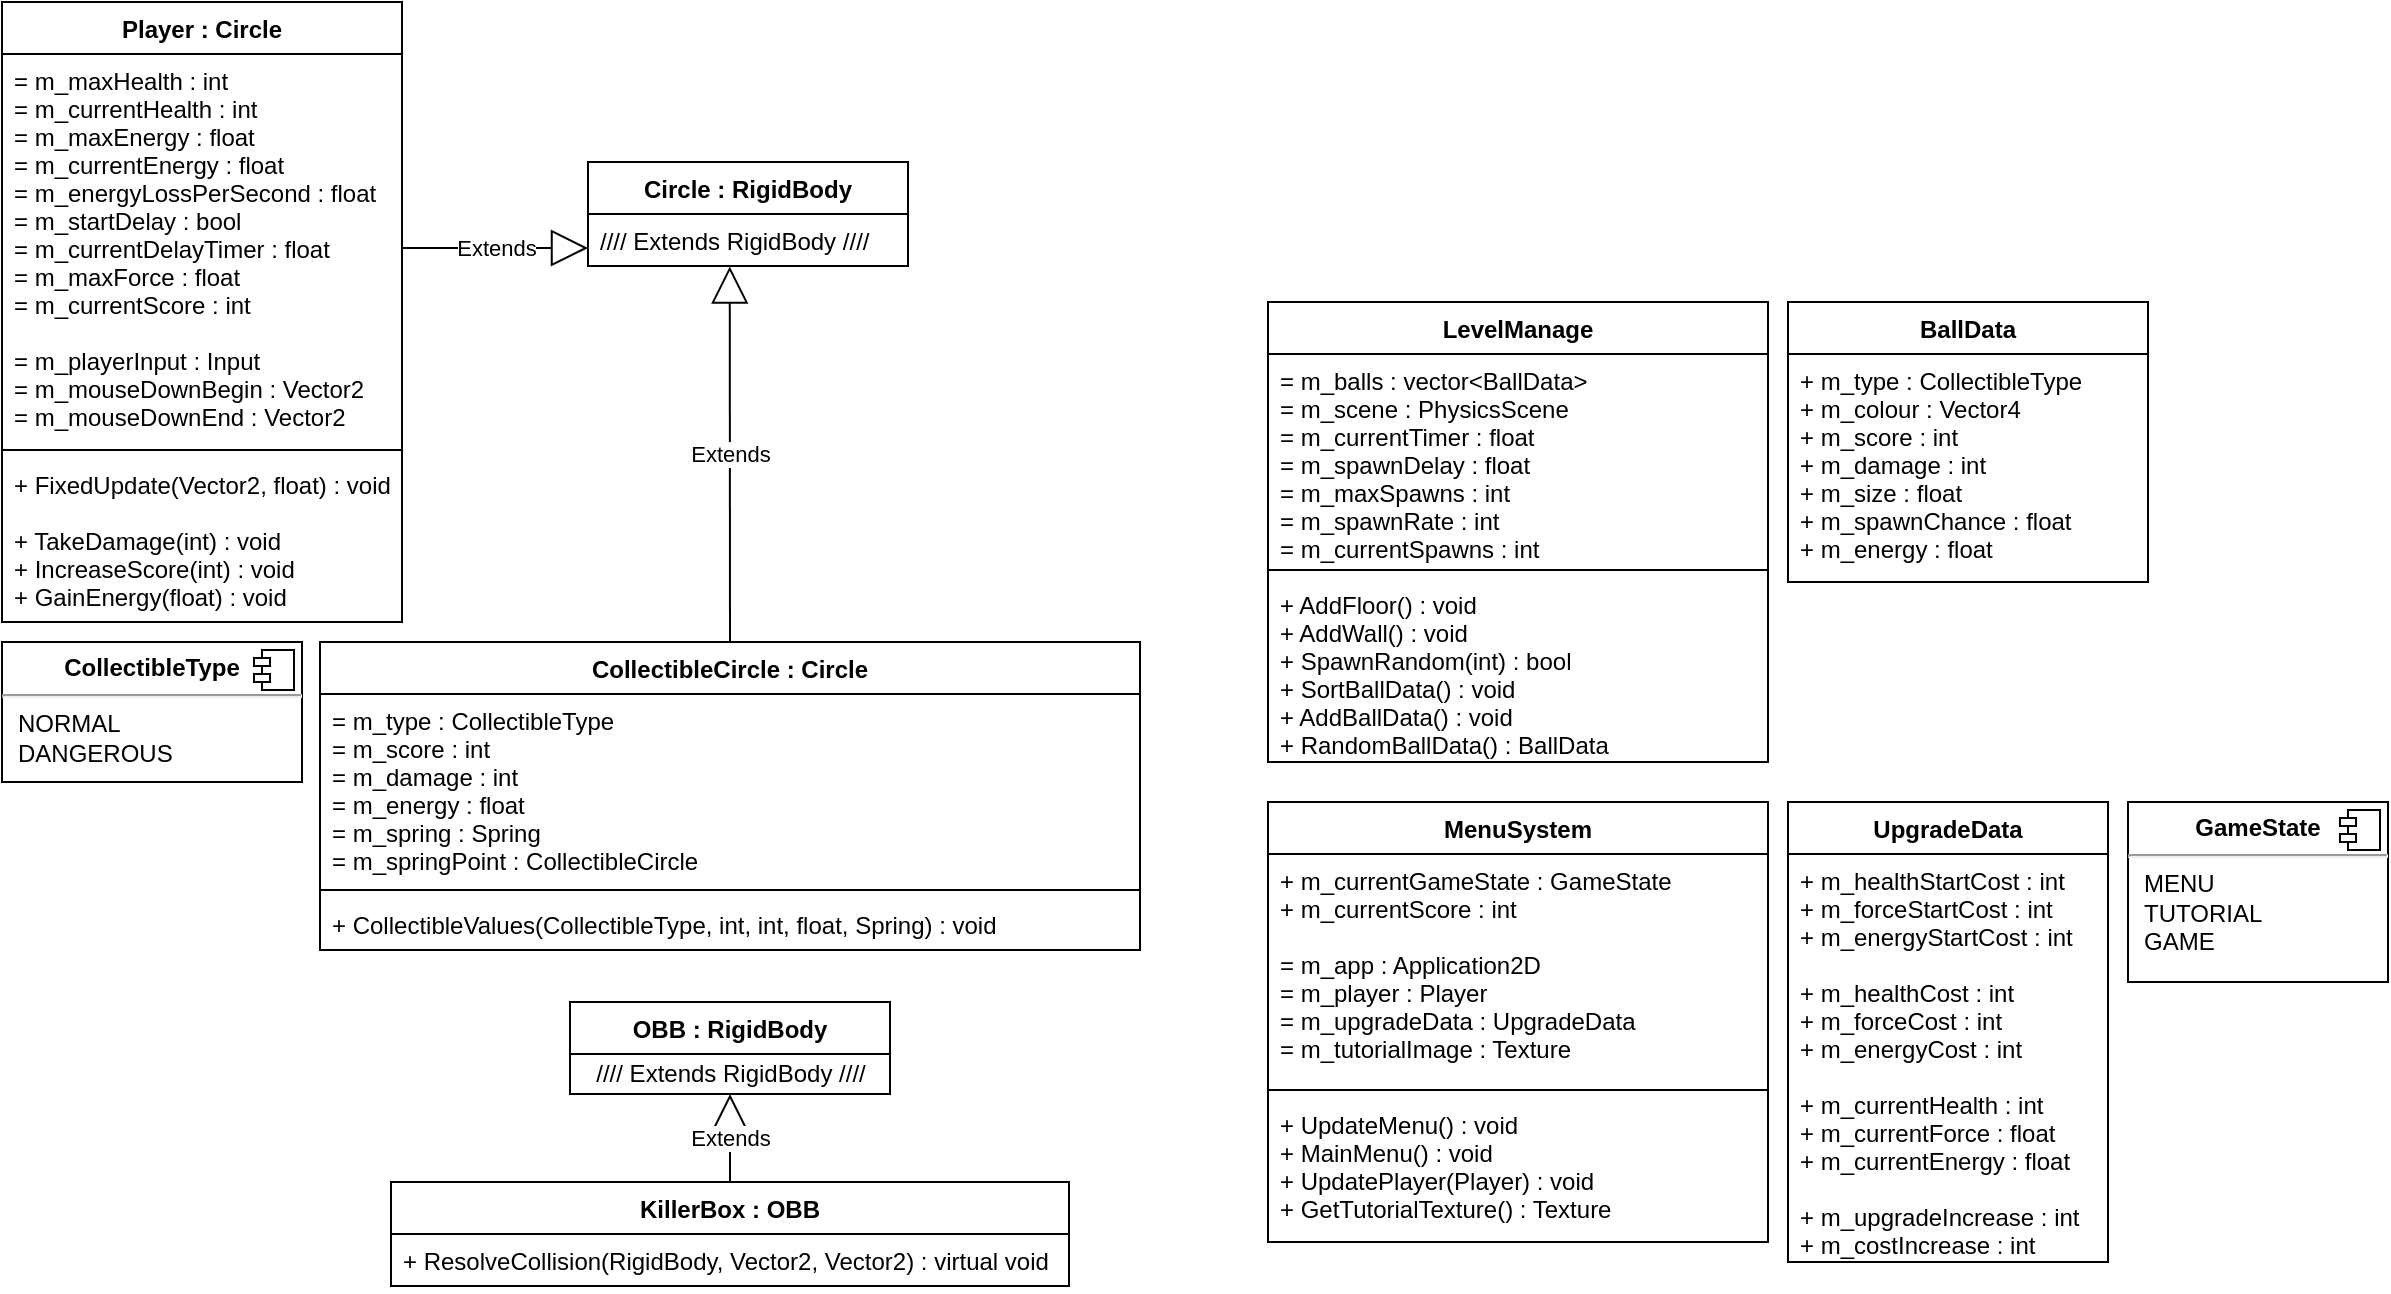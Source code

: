 <mxfile version="12.6.5" type="device"><diagram id="7C3IPsxaKF-3h7XPGj4I" name="Page-1"><mxGraphModel dx="1297" dy="1746" grid="1" gridSize="10" guides="1" tooltips="1" connect="1" arrows="1" fold="1" page="1" pageScale="1" pageWidth="827" pageHeight="1169" math="0" shadow="0"><root><mxCell id="0"/><mxCell id="1" parent="0"/><mxCell id="XtJvmBKU9te4OV3OB8gg-1" value="CollectibleCircle : Circle" style="swimlane;fontStyle=1;align=center;verticalAlign=top;childLayout=stackLayout;horizontal=1;startSize=26;horizontalStack=0;resizeParent=1;resizeParentMax=0;resizeLast=0;collapsible=1;marginBottom=0;" vertex="1" parent="1"><mxGeometry x="-34" y="200" width="410" height="154" as="geometry"/></mxCell><mxCell id="XtJvmBKU9te4OV3OB8gg-2" value="= m_type : CollectibleType&#10;= m_score : int&#10;= m_damage : int&#10;= m_energy : float&#10;= m_spring : Spring&#10;= m_springPoint : CollectibleCircle" style="text;strokeColor=none;fillColor=none;align=left;verticalAlign=top;spacingLeft=4;spacingRight=4;overflow=hidden;rotatable=0;points=[[0,0.5],[1,0.5]];portConstraint=eastwest;" vertex="1" parent="XtJvmBKU9te4OV3OB8gg-1"><mxGeometry y="26" width="410" height="94" as="geometry"/></mxCell><mxCell id="XtJvmBKU9te4OV3OB8gg-3" value="" style="line;strokeWidth=1;fillColor=none;align=left;verticalAlign=middle;spacingTop=-1;spacingLeft=3;spacingRight=3;rotatable=0;labelPosition=right;points=[];portConstraint=eastwest;" vertex="1" parent="XtJvmBKU9te4OV3OB8gg-1"><mxGeometry y="120" width="410" height="8" as="geometry"/></mxCell><mxCell id="XtJvmBKU9te4OV3OB8gg-4" value="+ CollectibleValues(CollectibleType, int, int, float, Spring) : void" style="text;strokeColor=none;fillColor=none;align=left;verticalAlign=top;spacingLeft=4;spacingRight=4;overflow=hidden;rotatable=0;points=[[0,0.5],[1,0.5]];portConstraint=eastwest;" vertex="1" parent="XtJvmBKU9te4OV3OB8gg-1"><mxGeometry y="128" width="410" height="26" as="geometry"/></mxCell><mxCell id="XtJvmBKU9te4OV3OB8gg-5" value="Circle : RigidBody" style="swimlane;fontStyle=1;align=center;verticalAlign=top;childLayout=stackLayout;horizontal=1;startSize=26;horizontalStack=0;resizeParent=1;resizeParentMax=0;resizeLast=0;collapsible=1;marginBottom=0;" vertex="1" parent="1"><mxGeometry x="100" y="-40" width="160" height="52" as="geometry"/></mxCell><mxCell id="XtJvmBKU9te4OV3OB8gg-8" value="//// Extends RigidBody ////" style="text;strokeColor=none;fillColor=none;align=left;verticalAlign=top;spacingLeft=4;spacingRight=4;overflow=hidden;rotatable=0;points=[[0,0.5],[1,0.5]];portConstraint=eastwest;" vertex="1" parent="XtJvmBKU9te4OV3OB8gg-5"><mxGeometry y="26" width="160" height="26" as="geometry"/></mxCell><mxCell id="XtJvmBKU9te4OV3OB8gg-9" value="Extends" style="endArrow=block;endSize=16;endFill=0;html=1;exitX=0.5;exitY=0;exitDx=0;exitDy=0;entryX=0.443;entryY=1.008;entryDx=0;entryDy=0;entryPerimeter=0;" edge="1" parent="1" source="XtJvmBKU9te4OV3OB8gg-1" target="XtJvmBKU9te4OV3OB8gg-8"><mxGeometry width="160" relative="1" as="geometry"><mxPoint x="150" y="180" as="sourcePoint"/><mxPoint x="170" y="130" as="targetPoint"/></mxGeometry></mxCell><mxCell id="XtJvmBKU9te4OV3OB8gg-10" value="&lt;p style=&quot;margin: 0px ; margin-top: 6px ; text-align: center&quot;&gt;&lt;b&gt;CollectibleType&lt;/b&gt;&lt;/p&gt;&lt;hr&gt;&lt;p style=&quot;margin: 0px ; margin-left: 8px&quot;&gt;NORMAL&lt;/p&gt;&lt;p style=&quot;margin: 0px ; margin-left: 8px&quot;&gt;DANGEROUS&lt;/p&gt;" style="align=left;overflow=fill;html=1;" vertex="1" parent="1"><mxGeometry x="-193" y="200" width="150" height="70" as="geometry"/></mxCell><mxCell id="XtJvmBKU9te4OV3OB8gg-11" value="" style="shape=component;jettyWidth=8;jettyHeight=4;" vertex="1" parent="XtJvmBKU9te4OV3OB8gg-10"><mxGeometry x="1" width="20" height="20" relative="1" as="geometry"><mxPoint x="-24" y="4" as="offset"/></mxGeometry></mxCell><mxCell id="XtJvmBKU9te4OV3OB8gg-17" value="OBB : RigidBody" style="swimlane;fontStyle=1;align=center;verticalAlign=top;childLayout=stackLayout;horizontal=1;startSize=26;horizontalStack=0;resizeParent=1;resizeParentMax=0;resizeLast=0;collapsible=1;marginBottom=0;" vertex="1" parent="1"><mxGeometry x="91" y="380" width="160" height="46" as="geometry"/></mxCell><mxCell id="XtJvmBKU9te4OV3OB8gg-50" value="//// Extends RigidBody ////" style="text;html=1;align=center;verticalAlign=middle;resizable=0;points=[];autosize=1;" vertex="1" parent="XtJvmBKU9te4OV3OB8gg-17"><mxGeometry y="26" width="160" height="20" as="geometry"/></mxCell><mxCell id="XtJvmBKU9te4OV3OB8gg-21" value="KillerBox : OBB" style="swimlane;fontStyle=1;align=center;verticalAlign=top;childLayout=stackLayout;horizontal=1;startSize=26;horizontalStack=0;resizeParent=1;resizeParentMax=0;resizeLast=0;collapsible=1;marginBottom=0;" vertex="1" parent="1"><mxGeometry x="1.5" y="470" width="339" height="52" as="geometry"/></mxCell><mxCell id="XtJvmBKU9te4OV3OB8gg-24" value="+ ResolveCollision(RigidBody, Vector2, Vector2) : virtual void" style="text;strokeColor=none;fillColor=none;align=left;verticalAlign=top;spacingLeft=4;spacingRight=4;overflow=hidden;rotatable=0;points=[[0,0.5],[1,0.5]];portConstraint=eastwest;" vertex="1" parent="XtJvmBKU9te4OV3OB8gg-21"><mxGeometry y="26" width="339" height="26" as="geometry"/></mxCell><mxCell id="XtJvmBKU9te4OV3OB8gg-25" value="Extends" style="endArrow=block;endSize=16;endFill=0;html=1;exitX=0.5;exitY=0;exitDx=0;exitDy=0;entryX=0.5;entryY=1;entryDx=0;entryDy=0;" edge="1" parent="1" source="XtJvmBKU9te4OV3OB8gg-21" target="XtJvmBKU9te4OV3OB8gg-17"><mxGeometry width="160" relative="1" as="geometry"><mxPoint x="-30" y="540" as="sourcePoint"/><mxPoint x="130" y="540" as="targetPoint"/></mxGeometry></mxCell><mxCell id="XtJvmBKU9te4OV3OB8gg-26" value="LevelManage" style="swimlane;fontStyle=1;align=center;verticalAlign=top;childLayout=stackLayout;horizontal=1;startSize=26;horizontalStack=0;resizeParent=1;resizeParentMax=0;resizeLast=0;collapsible=1;marginBottom=0;" vertex="1" parent="1"><mxGeometry x="440" y="30" width="250" height="230" as="geometry"/></mxCell><mxCell id="XtJvmBKU9te4OV3OB8gg-27" value="= m_balls : vector&lt;BallData&gt;&#10;= m_scene : PhysicsScene&#10;= m_currentTimer : float&#10;= m_spawnDelay : float&#10;= m_maxSpawns : int&#10;= m_spawnRate : int&#10;= m_currentSpawns : int" style="text;strokeColor=none;fillColor=none;align=left;verticalAlign=top;spacingLeft=4;spacingRight=4;overflow=hidden;rotatable=0;points=[[0,0.5],[1,0.5]];portConstraint=eastwest;" vertex="1" parent="XtJvmBKU9te4OV3OB8gg-26"><mxGeometry y="26" width="250" height="104" as="geometry"/></mxCell><mxCell id="XtJvmBKU9te4OV3OB8gg-28" value="" style="line;strokeWidth=1;fillColor=none;align=left;verticalAlign=middle;spacingTop=-1;spacingLeft=3;spacingRight=3;rotatable=0;labelPosition=right;points=[];portConstraint=eastwest;" vertex="1" parent="XtJvmBKU9te4OV3OB8gg-26"><mxGeometry y="130" width="250" height="8" as="geometry"/></mxCell><mxCell id="XtJvmBKU9te4OV3OB8gg-29" value="+ AddFloor() : void&#10;+ AddWall() : void&#10;+ SpawnRandom(int) : bool&#10;+ SortBallData() : void&#10;+ AddBallData() : void&#10;+ RandomBallData() : BallData" style="text;strokeColor=none;fillColor=none;align=left;verticalAlign=top;spacingLeft=4;spacingRight=4;overflow=hidden;rotatable=0;points=[[0,0.5],[1,0.5]];portConstraint=eastwest;" vertex="1" parent="XtJvmBKU9te4OV3OB8gg-26"><mxGeometry y="138" width="250" height="92" as="geometry"/></mxCell><mxCell id="XtJvmBKU9te4OV3OB8gg-30" value="BallData" style="swimlane;fontStyle=1;align=center;verticalAlign=top;childLayout=stackLayout;horizontal=1;startSize=26;horizontalStack=0;resizeParent=1;resizeParentMax=0;resizeLast=0;collapsible=1;marginBottom=0;" vertex="1" parent="1"><mxGeometry x="700" y="30" width="180" height="140" as="geometry"/></mxCell><mxCell id="XtJvmBKU9te4OV3OB8gg-31" value="+ m_type : CollectibleType&#10;+ m_colour : Vector4&#10;+ m_score : int&#10;+ m_damage : int&#10;+ m_size : float&#10;+ m_spawnChance : float&#10;+ m_energy : float" style="text;strokeColor=none;fillColor=none;align=left;verticalAlign=top;spacingLeft=4;spacingRight=4;overflow=hidden;rotatable=0;points=[[0,0.5],[1,0.5]];portConstraint=eastwest;" vertex="1" parent="XtJvmBKU9te4OV3OB8gg-30"><mxGeometry y="26" width="180" height="114" as="geometry"/></mxCell><mxCell id="XtJvmBKU9te4OV3OB8gg-34" value="MenuSystem&#10;" style="swimlane;fontStyle=1;align=center;verticalAlign=top;childLayout=stackLayout;horizontal=1;startSize=26;horizontalStack=0;resizeParent=1;resizeParentMax=0;resizeLast=0;collapsible=1;marginBottom=0;" vertex="1" parent="1"><mxGeometry x="440" y="280" width="250" height="220" as="geometry"/></mxCell><mxCell id="XtJvmBKU9te4OV3OB8gg-35" value="+ m_currentGameState : GameState&#10;+ m_currentScore : int&#10;&#10;= m_app : Application2D&#10;= m_player : Player&#10;= m_upgradeData : UpgradeData&#10;= m_tutorialImage : Texture" style="text;strokeColor=none;fillColor=none;align=left;verticalAlign=top;spacingLeft=4;spacingRight=4;overflow=hidden;rotatable=0;points=[[0,0.5],[1,0.5]];portConstraint=eastwest;" vertex="1" parent="XtJvmBKU9te4OV3OB8gg-34"><mxGeometry y="26" width="250" height="114" as="geometry"/></mxCell><mxCell id="XtJvmBKU9te4OV3OB8gg-36" value="" style="line;strokeWidth=1;fillColor=none;align=left;verticalAlign=middle;spacingTop=-1;spacingLeft=3;spacingRight=3;rotatable=0;labelPosition=right;points=[];portConstraint=eastwest;" vertex="1" parent="XtJvmBKU9te4OV3OB8gg-34"><mxGeometry y="140" width="250" height="8" as="geometry"/></mxCell><mxCell id="XtJvmBKU9te4OV3OB8gg-37" value="+ UpdateMenu() : void&#10;+ MainMenu() : void&#10;+ UpdatePlayer(Player) : void&#10;+ GetTutorialTexture() : Texture" style="text;strokeColor=none;fillColor=none;align=left;verticalAlign=top;spacingLeft=4;spacingRight=4;overflow=hidden;rotatable=0;points=[[0,0.5],[1,0.5]];portConstraint=eastwest;" vertex="1" parent="XtJvmBKU9te4OV3OB8gg-34"><mxGeometry y="148" width="250" height="72" as="geometry"/></mxCell><mxCell id="XtJvmBKU9te4OV3OB8gg-38" value="&lt;p style=&quot;margin: 0px ; margin-top: 6px ; text-align: center&quot;&gt;&lt;b&gt;GameState&lt;/b&gt;&lt;/p&gt;&lt;hr&gt;&lt;p style=&quot;margin: 0px ; margin-left: 8px&quot;&gt;MENU&lt;/p&gt;&lt;p style=&quot;margin: 0px ; margin-left: 8px&quot;&gt;TUTORIAL&lt;/p&gt;&lt;p style=&quot;margin: 0px ; margin-left: 8px&quot;&gt;GAME&lt;/p&gt;" style="align=left;overflow=fill;html=1;" vertex="1" parent="1"><mxGeometry x="870" y="280" width="130" height="90" as="geometry"/></mxCell><mxCell id="XtJvmBKU9te4OV3OB8gg-39" value="" style="shape=component;jettyWidth=8;jettyHeight=4;" vertex="1" parent="XtJvmBKU9te4OV3OB8gg-38"><mxGeometry x="1" width="20" height="20" relative="1" as="geometry"><mxPoint x="-24" y="4" as="offset"/></mxGeometry></mxCell><mxCell id="XtJvmBKU9te4OV3OB8gg-40" value="UpgradeData" style="swimlane;fontStyle=1;align=center;verticalAlign=top;childLayout=stackLayout;horizontal=1;startSize=26;horizontalStack=0;resizeParent=1;resizeParentMax=0;resizeLast=0;collapsible=1;marginBottom=0;" vertex="1" parent="1"><mxGeometry x="700" y="280" width="160" height="230" as="geometry"/></mxCell><mxCell id="XtJvmBKU9te4OV3OB8gg-41" value="+ m_healthStartCost : int&#10;+ m_forceStartCost : int&#10;+ m_energyStartCost : int&#10;&#10;+ m_healthCost : int&#10;+ m_forceCost : int&#10;+ m_energyCost : int&#10;&#10;+ m_currentHealth : int&#10;+ m_currentForce : float&#10;+ m_currentEnergy : float&#10;&#10;+ m_upgradeIncrease : int&#10;+ m_costIncrease : int&#10;" style="text;strokeColor=none;fillColor=none;align=left;verticalAlign=top;spacingLeft=4;spacingRight=4;overflow=hidden;rotatable=0;points=[[0,0.5],[1,0.5]];portConstraint=eastwest;" vertex="1" parent="XtJvmBKU9te4OV3OB8gg-40"><mxGeometry y="26" width="160" height="204" as="geometry"/></mxCell><mxCell id="XtJvmBKU9te4OV3OB8gg-44" value="Player : Circle" style="swimlane;fontStyle=1;align=center;verticalAlign=top;childLayout=stackLayout;horizontal=1;startSize=26;horizontalStack=0;resizeParent=1;resizeParentMax=0;resizeLast=0;collapsible=1;marginBottom=0;" vertex="1" parent="1"><mxGeometry x="-193" y="-120" width="200" height="310" as="geometry"/></mxCell><mxCell id="XtJvmBKU9te4OV3OB8gg-45" value="= m_maxHealth : int&#10;= m_currentHealth : int&#10;= m_maxEnergy : float&#10;= m_currentEnergy : float&#10;= m_energyLossPerSecond : float&#10;= m_startDelay : bool&#10;= m_currentDelayTimer : float&#10;= m_maxForce : float&#10;= m_currentScore : int&#10;&#10;= m_playerInput : Input&#10;= m_mouseDownBegin : Vector2&#10;= m_mouseDownEnd : Vector2&#10;" style="text;strokeColor=none;fillColor=none;align=left;verticalAlign=top;spacingLeft=4;spacingRight=4;overflow=hidden;rotatable=0;points=[[0,0.5],[1,0.5]];portConstraint=eastwest;" vertex="1" parent="XtJvmBKU9te4OV3OB8gg-44"><mxGeometry y="26" width="200" height="194" as="geometry"/></mxCell><mxCell id="XtJvmBKU9te4OV3OB8gg-46" value="" style="line;strokeWidth=1;fillColor=none;align=left;verticalAlign=middle;spacingTop=-1;spacingLeft=3;spacingRight=3;rotatable=0;labelPosition=right;points=[];portConstraint=eastwest;" vertex="1" parent="XtJvmBKU9te4OV3OB8gg-44"><mxGeometry y="220" width="200" height="8" as="geometry"/></mxCell><mxCell id="XtJvmBKU9te4OV3OB8gg-47" value="+ FixedUpdate(Vector2, float) : void&#10;&#10;+ TakeDamage(int) : void&#10;+ IncreaseScore(int) : void&#10;+ GainEnergy(float) : void" style="text;strokeColor=none;fillColor=none;align=left;verticalAlign=top;spacingLeft=4;spacingRight=4;overflow=hidden;rotatable=0;points=[[0,0.5],[1,0.5]];portConstraint=eastwest;" vertex="1" parent="XtJvmBKU9te4OV3OB8gg-44"><mxGeometry y="228" width="200" height="82" as="geometry"/></mxCell><mxCell id="XtJvmBKU9te4OV3OB8gg-49" value="Extends" style="endArrow=block;endSize=16;endFill=0;html=1;exitX=1;exitY=0.5;exitDx=0;exitDy=0;entryX=0;entryY=0.5;entryDx=0;entryDy=0;" edge="1" parent="1" source="XtJvmBKU9te4OV3OB8gg-45"><mxGeometry width="160" relative="1" as="geometry"><mxPoint x="70" y="64" as="sourcePoint"/><mxPoint x="100" y="3.0" as="targetPoint"/></mxGeometry></mxCell></root></mxGraphModel></diagram></mxfile>